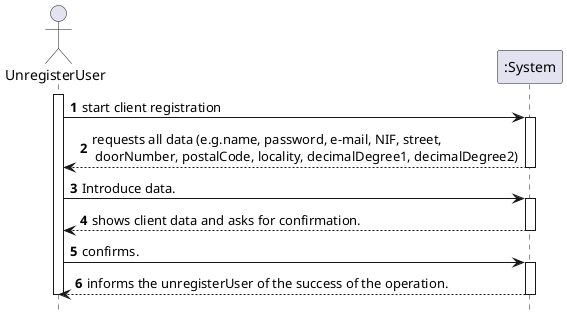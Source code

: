 @startuml
hide footbox
autonumber
actor "UnregisterUser" as user

participant ":System" as SIST

activate user

user -> SIST : start client registration

activate SIST
    SIST --> user : requests all data (e.g.name, password, e-mail, NIF, street,\n doorNumber, postalCode, locality, decimalDegree1, decimalDegree2)
deactivate SIST

user -> SIST : Introduce data.

activate SIST
    SIST --> user : shows client data and asks for confirmation.
deactivate SIST

user -> SIST : confirms.

activate SIST
    SIST --> user : informs the unregisterUser of the success of the operation.
deactivate SIST

deactivate user

@enduml